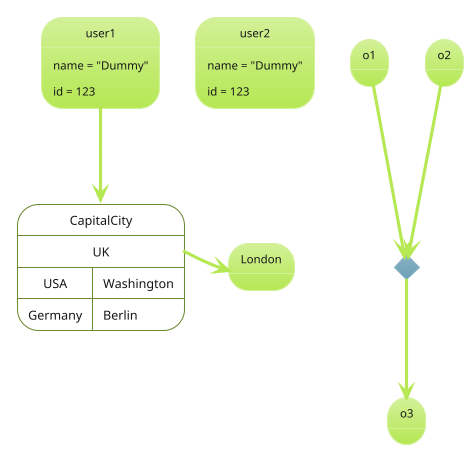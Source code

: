 ' Do not edit
' Theme Gallery
' autogenerated by script
'
@startuml
!theme hacker

object user1
user1 : name = "Dummy"
user1 : id = 123

object user2 {
  name = "Dummy"
  id = 123
}

object o1
object o2
diamond dia
object o3

o1  --> dia
o2  "1" --> "1" dia
dia --> o3

object London

map CapitalCity {
 UK *-> London
 USA => Washington
 Germany => Berlin
}

user1 --> CapitalCity : visits >
@enduml
